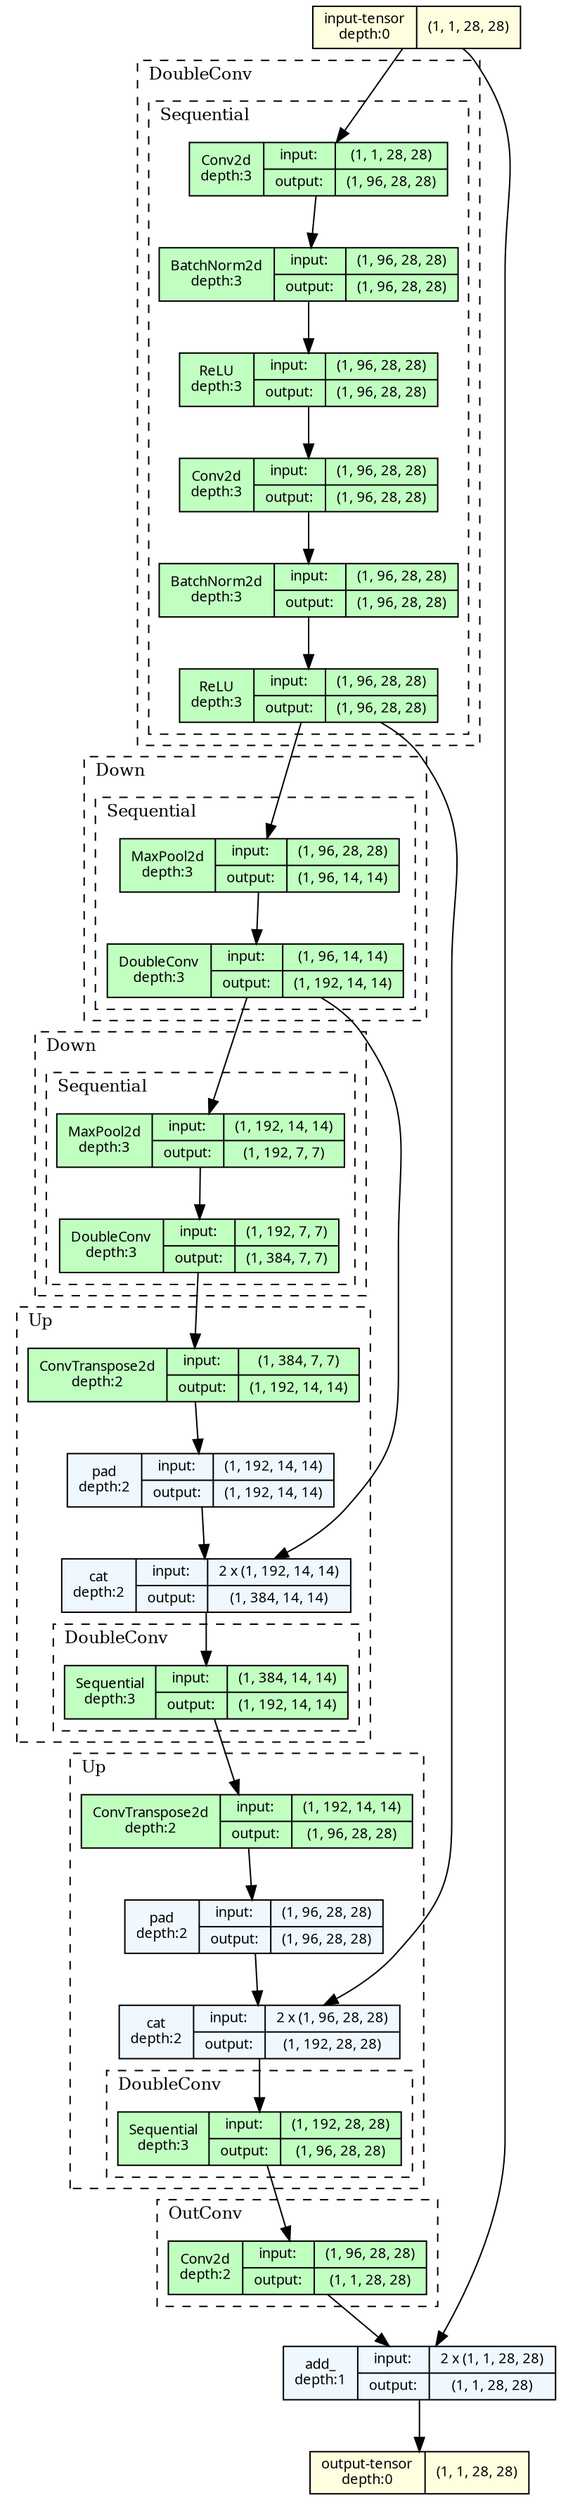 strict digraph UNet2 {
	graph [ordering=in size="23.7,23.7"]
	node [align=left fontname="Linux libertine" fontsize=10 height=0.2 ranksep=0.1 shape=record style=filled]
	edge [fontsize=10]
	0 [label="input-tensor&#92;ndepth:0|(1, 1, 28, 28)" fillcolor=lightyellow]
	subgraph cluster_2 {
		fontsize=12 label=DoubleConv labeljust=l style=dashed
		subgraph cluster_3 {
			fontsize=12 label=Sequential labeljust=l style=dashed
			1 [label="Conv2d&#92;ndepth:3|{input:|output:}|{(1, 1, 28, 28)|(1, 96, 28, 28)}" fillcolor=darkseagreen1]
			2 [label="BatchNorm2d&#92;ndepth:3|{input:|output:}|{(1, 96, 28, 28)|(1, 96, 28, 28)}" fillcolor=darkseagreen1]
			3 [label="ReLU&#92;ndepth:3|{input:|output:}|{(1, 96, 28, 28)|(1, 96, 28, 28)}" fillcolor=darkseagreen1]
			4 [label="Conv2d&#92;ndepth:3|{input:|output:}|{(1, 96, 28, 28)|(1, 96, 28, 28)}" fillcolor=darkseagreen1]
			5 [label="BatchNorm2d&#92;ndepth:3|{input:|output:}|{(1, 96, 28, 28)|(1, 96, 28, 28)}" fillcolor=darkseagreen1]
			6 [label="ReLU&#92;ndepth:3|{input:|output:}|{(1, 96, 28, 28)|(1, 96, 28, 28)}" fillcolor=darkseagreen1]
		}
	}
	subgraph cluster_4 {
		fontsize=12 label=Down labeljust=l style=dashed
		subgraph cluster_5 {
			fontsize=12 label=Sequential labeljust=l style=dashed
			7 [label="MaxPool2d&#92;ndepth:3|{input:|output:}|{(1, 96, 28, 28)|(1, 96, 14, 14)}" fillcolor=darkseagreen1]
			8 [label="DoubleConv&#92;ndepth:3|{input:|output:}|{(1, 96, 14, 14)|(1, 192, 14, 14)}" fillcolor=darkseagreen1]
		}
	}
	subgraph cluster_6 {
		fontsize=12 label=Down labeljust=l style=dashed
		subgraph cluster_7 {
			fontsize=12 label=Sequential labeljust=l style=dashed
			9 [label="MaxPool2d&#92;ndepth:3|{input:|output:}|{(1, 192, 14, 14)|(1, 192, 7, 7)}" fillcolor=darkseagreen1]
			10 [label="DoubleConv&#92;ndepth:3|{input:|output:}|{(1, 192, 7, 7)|(1, 384, 7, 7)}" fillcolor=darkseagreen1]
		}
	}
	subgraph cluster_8 {
		fontsize=12 label=Up labeljust=l style=dashed
		11 [label="ConvTranspose2d&#92;ndepth:2|{input:|output:}|{(1, 384, 7, 7)|(1, 192, 14, 14)}" fillcolor=darkseagreen1]
		12 [label="pad&#92;ndepth:2|{input:|output:}|{(1, 192, 14, 14)|(1, 192, 14, 14)}" fillcolor=aliceblue]
		13 [label="cat&#92;ndepth:2|{input:|output:}|{2 x (1, 192, 14, 14)|(1, 384, 14, 14)}" fillcolor=aliceblue]
		subgraph cluster_9 {
			fontsize=12 label=DoubleConv labeljust=l style=dashed
			14 [label="Sequential&#92;ndepth:3|{input:|output:}|{(1, 384, 14, 14)|(1, 192, 14, 14)}" fillcolor=darkseagreen1]
		}
	}
	subgraph cluster_10 {
		fontsize=12 label=Up labeljust=l style=dashed
		15 [label="ConvTranspose2d&#92;ndepth:2|{input:|output:}|{(1, 192, 14, 14)|(1, 96, 28, 28)}" fillcolor=darkseagreen1]
		16 [label="pad&#92;ndepth:2|{input:|output:}|{(1, 96, 28, 28)|(1, 96, 28, 28)}" fillcolor=aliceblue]
		17 [label="cat&#92;ndepth:2|{input:|output:}|{2 x (1, 96, 28, 28)|(1, 192, 28, 28)}" fillcolor=aliceblue]
		subgraph cluster_11 {
			fontsize=12 label=DoubleConv labeljust=l style=dashed
			18 [label="Sequential&#92;ndepth:3|{input:|output:}|{(1, 192, 28, 28)|(1, 96, 28, 28)}" fillcolor=darkseagreen1]
		}
	}
	subgraph cluster_12 {
		fontsize=12 label=OutConv labeljust=l style=dashed
		19 [label="Conv2d&#92;ndepth:2|{input:|output:}|{(1, 96, 28, 28)|(1, 1, 28, 28)}" fillcolor=darkseagreen1]
	}
	20 [label="add_&#92;ndepth:1|{input:|output:}|{2 x (1, 1, 28, 28)|(1, 1, 28, 28)}" fillcolor=aliceblue]
	21 [label="output-tensor&#92;ndepth:0|(1, 1, 28, 28)" fillcolor=lightyellow]
	0 -> 20
	0 -> 1
	1 -> 2
	2 -> 3
	3 -> 4
	4 -> 5
	5 -> 6
	6 -> 7
	7 -> 8
	8 -> 9
	9 -> 10
	10 -> 11
	8 -> 13
	11 -> 12
	12 -> 13
	13 -> 14
	14 -> 15
	6 -> 17
	15 -> 16
	16 -> 17
	17 -> 18
	18 -> 19
	19 -> 20
	20 -> 21
}
